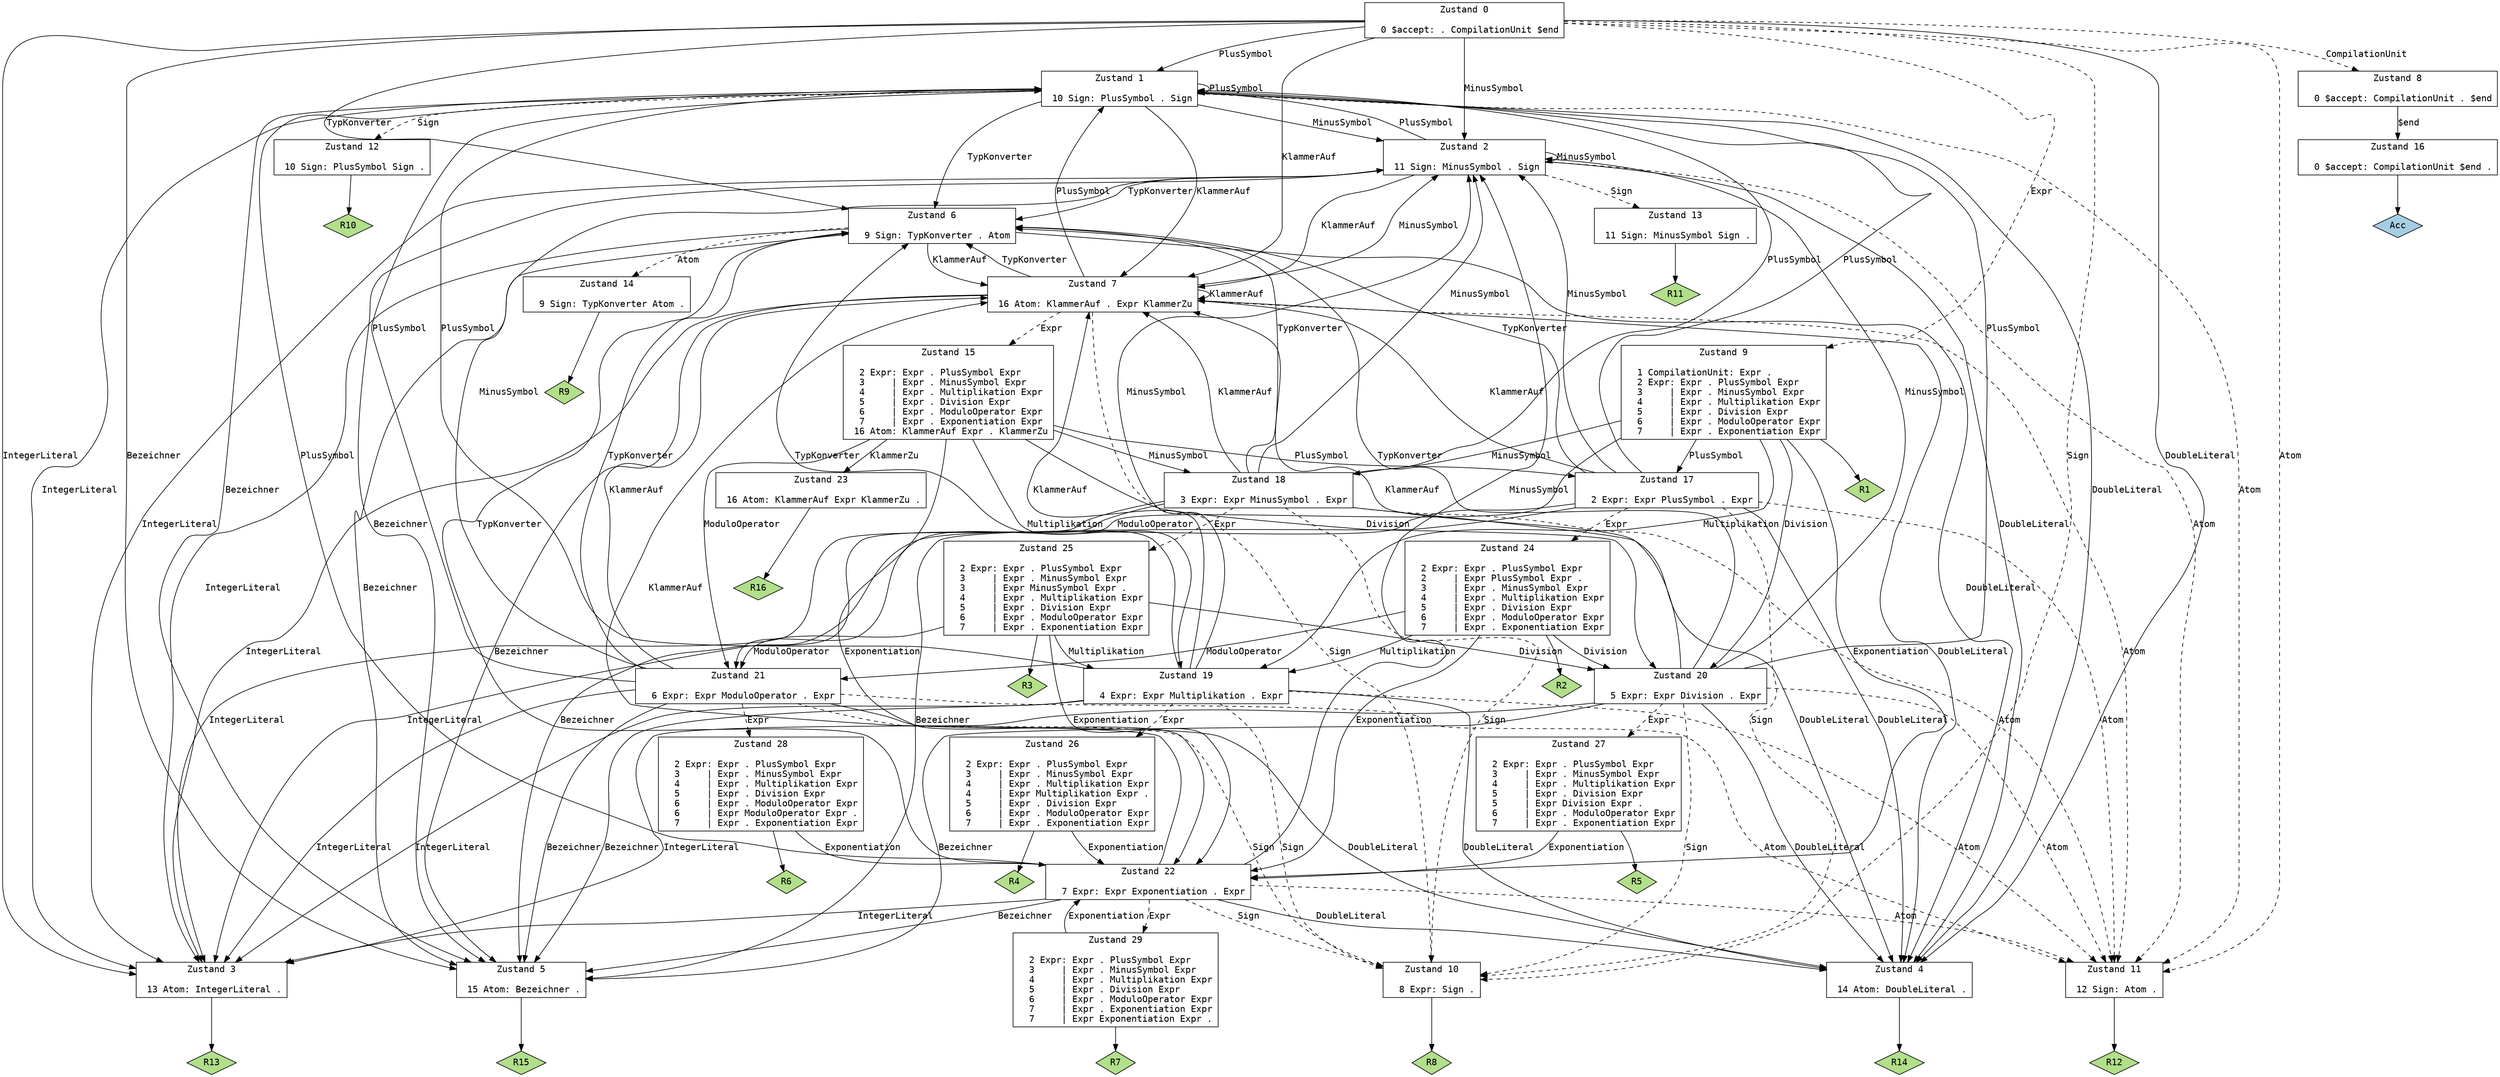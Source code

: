 // Generiert durch GNU Bison 3.0.4.
// Melden Sie Fehler an <bug-bison@gnu.org>.
// Homepage: <http://www.gnu.org/software/bison/>.

digraph "EaA.y"
{
  node [fontname = courier, shape = box, colorscheme = paired6]
  edge [fontname = courier]

  0 [label="Zustand 0\n\l  0 $accept: . CompilationUnit $end\l"]
  0 -> 1 [style=solid label="PlusSymbol"]
  0 -> 2 [style=solid label="MinusSymbol"]
  0 -> 3 [style=solid label="IntegerLiteral"]
  0 -> 4 [style=solid label="DoubleLiteral"]
  0 -> 5 [style=solid label="Bezeichner"]
  0 -> 6 [style=solid label="TypKonverter"]
  0 -> 7 [style=solid label="KlammerAuf"]
  0 -> 8 [style=dashed label="CompilationUnit"]
  0 -> 9 [style=dashed label="Expr"]
  0 -> 10 [style=dashed label="Sign"]
  0 -> 11 [style=dashed label="Atom"]
  1 [label="Zustand 1\n\l 10 Sign: PlusSymbol . Sign\l"]
  1 -> 1 [style=solid label="PlusSymbol"]
  1 -> 2 [style=solid label="MinusSymbol"]
  1 -> 3 [style=solid label="IntegerLiteral"]
  1 -> 4 [style=solid label="DoubleLiteral"]
  1 -> 5 [style=solid label="Bezeichner"]
  1 -> 6 [style=solid label="TypKonverter"]
  1 -> 7 [style=solid label="KlammerAuf"]
  1 -> 12 [style=dashed label="Sign"]
  1 -> 11 [style=dashed label="Atom"]
  2 [label="Zustand 2\n\l 11 Sign: MinusSymbol . Sign\l"]
  2 -> 1 [style=solid label="PlusSymbol"]
  2 -> 2 [style=solid label="MinusSymbol"]
  2 -> 3 [style=solid label="IntegerLiteral"]
  2 -> 4 [style=solid label="DoubleLiteral"]
  2 -> 5 [style=solid label="Bezeichner"]
  2 -> 6 [style=solid label="TypKonverter"]
  2 -> 7 [style=solid label="KlammerAuf"]
  2 -> 13 [style=dashed label="Sign"]
  2 -> 11 [style=dashed label="Atom"]
  3 [label="Zustand 3\n\l 13 Atom: IntegerLiteral .\l"]
  3 -> "3R13" [style=solid]
 "3R13" [label="R13", fillcolor=3, shape=diamond, style=filled]
  4 [label="Zustand 4\n\l 14 Atom: DoubleLiteral .\l"]
  4 -> "4R14" [style=solid]
 "4R14" [label="R14", fillcolor=3, shape=diamond, style=filled]
  5 [label="Zustand 5\n\l 15 Atom: Bezeichner .\l"]
  5 -> "5R15" [style=solid]
 "5R15" [label="R15", fillcolor=3, shape=diamond, style=filled]
  6 [label="Zustand 6\n\l  9 Sign: TypKonverter . Atom\l"]
  6 -> 3 [style=solid label="IntegerLiteral"]
  6 -> 4 [style=solid label="DoubleLiteral"]
  6 -> 5 [style=solid label="Bezeichner"]
  6 -> 7 [style=solid label="KlammerAuf"]
  6 -> 14 [style=dashed label="Atom"]
  7 [label="Zustand 7\n\l 16 Atom: KlammerAuf . Expr KlammerZu\l"]
  7 -> 1 [style=solid label="PlusSymbol"]
  7 -> 2 [style=solid label="MinusSymbol"]
  7 -> 3 [style=solid label="IntegerLiteral"]
  7 -> 4 [style=solid label="DoubleLiteral"]
  7 -> 5 [style=solid label="Bezeichner"]
  7 -> 6 [style=solid label="TypKonverter"]
  7 -> 7 [style=solid label="KlammerAuf"]
  7 -> 15 [style=dashed label="Expr"]
  7 -> 10 [style=dashed label="Sign"]
  7 -> 11 [style=dashed label="Atom"]
  8 [label="Zustand 8\n\l  0 $accept: CompilationUnit . $end\l"]
  8 -> 16 [style=solid label="$end"]
  9 [label="Zustand 9\n\l  1 CompilationUnit: Expr .\l  2 Expr: Expr . PlusSymbol Expr\l  3     | Expr . MinusSymbol Expr\l  4     | Expr . Multiplikation Expr\l  5     | Expr . Division Expr\l  6     | Expr . ModuloOperator Expr\l  7     | Expr . Exponentiation Expr\l"]
  9 -> 17 [style=solid label="PlusSymbol"]
  9 -> 18 [style=solid label="MinusSymbol"]
  9 -> 19 [style=solid label="Multiplikation"]
  9 -> 20 [style=solid label="Division"]
  9 -> 21 [style=solid label="ModuloOperator"]
  9 -> 22 [style=solid label="Exponentiation"]
  9 -> "9R1" [style=solid]
 "9R1" [label="R1", fillcolor=3, shape=diamond, style=filled]
  10 [label="Zustand 10\n\l  8 Expr: Sign .\l"]
  10 -> "10R8" [style=solid]
 "10R8" [label="R8", fillcolor=3, shape=diamond, style=filled]
  11 [label="Zustand 11\n\l 12 Sign: Atom .\l"]
  11 -> "11R12" [style=solid]
 "11R12" [label="R12", fillcolor=3, shape=diamond, style=filled]
  12 [label="Zustand 12\n\l 10 Sign: PlusSymbol Sign .\l"]
  12 -> "12R10" [style=solid]
 "12R10" [label="R10", fillcolor=3, shape=diamond, style=filled]
  13 [label="Zustand 13\n\l 11 Sign: MinusSymbol Sign .\l"]
  13 -> "13R11" [style=solid]
 "13R11" [label="R11", fillcolor=3, shape=diamond, style=filled]
  14 [label="Zustand 14\n\l  9 Sign: TypKonverter Atom .\l"]
  14 -> "14R9" [style=solid]
 "14R9" [label="R9", fillcolor=3, shape=diamond, style=filled]
  15 [label="Zustand 15\n\l  2 Expr: Expr . PlusSymbol Expr\l  3     | Expr . MinusSymbol Expr\l  4     | Expr . Multiplikation Expr\l  5     | Expr . Division Expr\l  6     | Expr . ModuloOperator Expr\l  7     | Expr . Exponentiation Expr\l 16 Atom: KlammerAuf Expr . KlammerZu\l"]
  15 -> 17 [style=solid label="PlusSymbol"]
  15 -> 18 [style=solid label="MinusSymbol"]
  15 -> 19 [style=solid label="Multiplikation"]
  15 -> 20 [style=solid label="Division"]
  15 -> 21 [style=solid label="ModuloOperator"]
  15 -> 22 [style=solid label="Exponentiation"]
  15 -> 23 [style=solid label="KlammerZu"]
  16 [label="Zustand 16\n\l  0 $accept: CompilationUnit $end .\l"]
  16 -> "16R0" [style=solid]
 "16R0" [label="Acc", fillcolor=1, shape=diamond, style=filled]
  17 [label="Zustand 17\n\l  2 Expr: Expr PlusSymbol . Expr\l"]
  17 -> 1 [style=solid label="PlusSymbol"]
  17 -> 2 [style=solid label="MinusSymbol"]
  17 -> 3 [style=solid label="IntegerLiteral"]
  17 -> 4 [style=solid label="DoubleLiteral"]
  17 -> 5 [style=solid label="Bezeichner"]
  17 -> 6 [style=solid label="TypKonverter"]
  17 -> 7 [style=solid label="KlammerAuf"]
  17 -> 24 [style=dashed label="Expr"]
  17 -> 10 [style=dashed label="Sign"]
  17 -> 11 [style=dashed label="Atom"]
  18 [label="Zustand 18\n\l  3 Expr: Expr MinusSymbol . Expr\l"]
  18 -> 1 [style=solid label="PlusSymbol"]
  18 -> 2 [style=solid label="MinusSymbol"]
  18 -> 3 [style=solid label="IntegerLiteral"]
  18 -> 4 [style=solid label="DoubleLiteral"]
  18 -> 5 [style=solid label="Bezeichner"]
  18 -> 6 [style=solid label="TypKonverter"]
  18 -> 7 [style=solid label="KlammerAuf"]
  18 -> 25 [style=dashed label="Expr"]
  18 -> 10 [style=dashed label="Sign"]
  18 -> 11 [style=dashed label="Atom"]
  19 [label="Zustand 19\n\l  4 Expr: Expr Multiplikation . Expr\l"]
  19 -> 1 [style=solid label="PlusSymbol"]
  19 -> 2 [style=solid label="MinusSymbol"]
  19 -> 3 [style=solid label="IntegerLiteral"]
  19 -> 4 [style=solid label="DoubleLiteral"]
  19 -> 5 [style=solid label="Bezeichner"]
  19 -> 6 [style=solid label="TypKonverter"]
  19 -> 7 [style=solid label="KlammerAuf"]
  19 -> 26 [style=dashed label="Expr"]
  19 -> 10 [style=dashed label="Sign"]
  19 -> 11 [style=dashed label="Atom"]
  20 [label="Zustand 20\n\l  5 Expr: Expr Division . Expr\l"]
  20 -> 1 [style=solid label="PlusSymbol"]
  20 -> 2 [style=solid label="MinusSymbol"]
  20 -> 3 [style=solid label="IntegerLiteral"]
  20 -> 4 [style=solid label="DoubleLiteral"]
  20 -> 5 [style=solid label="Bezeichner"]
  20 -> 6 [style=solid label="TypKonverter"]
  20 -> 7 [style=solid label="KlammerAuf"]
  20 -> 27 [style=dashed label="Expr"]
  20 -> 10 [style=dashed label="Sign"]
  20 -> 11 [style=dashed label="Atom"]
  21 [label="Zustand 21\n\l  6 Expr: Expr ModuloOperator . Expr\l"]
  21 -> 1 [style=solid label="PlusSymbol"]
  21 -> 2 [style=solid label="MinusSymbol"]
  21 -> 3 [style=solid label="IntegerLiteral"]
  21 -> 4 [style=solid label="DoubleLiteral"]
  21 -> 5 [style=solid label="Bezeichner"]
  21 -> 6 [style=solid label="TypKonverter"]
  21 -> 7 [style=solid label="KlammerAuf"]
  21 -> 28 [style=dashed label="Expr"]
  21 -> 10 [style=dashed label="Sign"]
  21 -> 11 [style=dashed label="Atom"]
  22 [label="Zustand 22\n\l  7 Expr: Expr Exponentiation . Expr\l"]
  22 -> 1 [style=solid label="PlusSymbol"]
  22 -> 2 [style=solid label="MinusSymbol"]
  22 -> 3 [style=solid label="IntegerLiteral"]
  22 -> 4 [style=solid label="DoubleLiteral"]
  22 -> 5 [style=solid label="Bezeichner"]
  22 -> 6 [style=solid label="TypKonverter"]
  22 -> 7 [style=solid label="KlammerAuf"]
  22 -> 29 [style=dashed label="Expr"]
  22 -> 10 [style=dashed label="Sign"]
  22 -> 11 [style=dashed label="Atom"]
  23 [label="Zustand 23\n\l 16 Atom: KlammerAuf Expr KlammerZu .\l"]
  23 -> "23R16" [style=solid]
 "23R16" [label="R16", fillcolor=3, shape=diamond, style=filled]
  24 [label="Zustand 24\n\l  2 Expr: Expr . PlusSymbol Expr\l  2     | Expr PlusSymbol Expr .\l  3     | Expr . MinusSymbol Expr\l  4     | Expr . Multiplikation Expr\l  5     | Expr . Division Expr\l  6     | Expr . ModuloOperator Expr\l  7     | Expr . Exponentiation Expr\l"]
  24 -> 19 [style=solid label="Multiplikation"]
  24 -> 20 [style=solid label="Division"]
  24 -> 21 [style=solid label="ModuloOperator"]
  24 -> 22 [style=solid label="Exponentiation"]
  24 -> "24R2" [style=solid]
 "24R2" [label="R2", fillcolor=3, shape=diamond, style=filled]
  25 [label="Zustand 25\n\l  2 Expr: Expr . PlusSymbol Expr\l  3     | Expr . MinusSymbol Expr\l  3     | Expr MinusSymbol Expr .\l  4     | Expr . Multiplikation Expr\l  5     | Expr . Division Expr\l  6     | Expr . ModuloOperator Expr\l  7     | Expr . Exponentiation Expr\l"]
  25 -> 19 [style=solid label="Multiplikation"]
  25 -> 20 [style=solid label="Division"]
  25 -> 21 [style=solid label="ModuloOperator"]
  25 -> 22 [style=solid label="Exponentiation"]
  25 -> "25R3" [style=solid]
 "25R3" [label="R3", fillcolor=3, shape=diamond, style=filled]
  26 [label="Zustand 26\n\l  2 Expr: Expr . PlusSymbol Expr\l  3     | Expr . MinusSymbol Expr\l  4     | Expr . Multiplikation Expr\l  4     | Expr Multiplikation Expr .\l  5     | Expr . Division Expr\l  6     | Expr . ModuloOperator Expr\l  7     | Expr . Exponentiation Expr\l"]
  26 -> 22 [style=solid label="Exponentiation"]
  26 -> "26R4" [style=solid]
 "26R4" [label="R4", fillcolor=3, shape=diamond, style=filled]
  27 [label="Zustand 27\n\l  2 Expr: Expr . PlusSymbol Expr\l  3     | Expr . MinusSymbol Expr\l  4     | Expr . Multiplikation Expr\l  5     | Expr . Division Expr\l  5     | Expr Division Expr .\l  6     | Expr . ModuloOperator Expr\l  7     | Expr . Exponentiation Expr\l"]
  27 -> 22 [style=solid label="Exponentiation"]
  27 -> "27R5" [style=solid]
 "27R5" [label="R5", fillcolor=3, shape=diamond, style=filled]
  28 [label="Zustand 28\n\l  2 Expr: Expr . PlusSymbol Expr\l  3     | Expr . MinusSymbol Expr\l  4     | Expr . Multiplikation Expr\l  5     | Expr . Division Expr\l  6     | Expr . ModuloOperator Expr\l  6     | Expr ModuloOperator Expr .\l  7     | Expr . Exponentiation Expr\l"]
  28 -> 22 [style=solid label="Exponentiation"]
  28 -> "28R6" [style=solid]
 "28R6" [label="R6", fillcolor=3, shape=diamond, style=filled]
  29 [label="Zustand 29\n\l  2 Expr: Expr . PlusSymbol Expr\l  3     | Expr . MinusSymbol Expr\l  4     | Expr . Multiplikation Expr\l  5     | Expr . Division Expr\l  6     | Expr . ModuloOperator Expr\l  7     | Expr . Exponentiation Expr\l  7     | Expr Exponentiation Expr .\l"]
  29 -> 22 [style=solid label="Exponentiation"]
  29 -> "29R7" [style=solid]
 "29R7" [label="R7", fillcolor=3, shape=diamond, style=filled]
}
